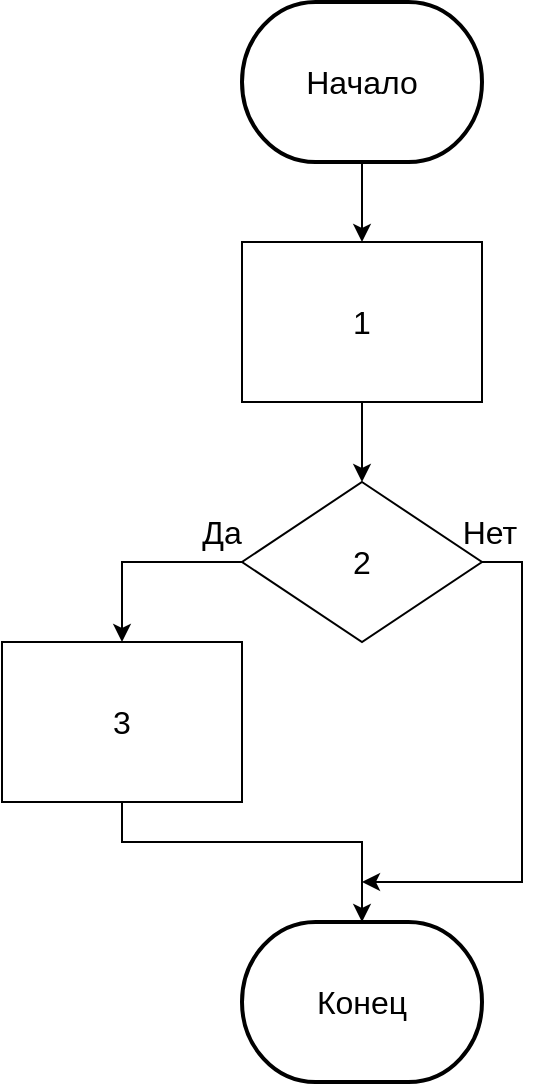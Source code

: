 <mxfile version="20.5.1" type="device"><diagram id="bapP7203xiMq4pGoNxuJ" name="Страница 1"><mxGraphModel dx="1038" dy="564" grid="1" gridSize="10" guides="1" tooltips="1" connect="1" arrows="1" fold="1" page="1" pageScale="1" pageWidth="827" pageHeight="1169" math="0" shadow="0"><root><mxCell id="0"/><mxCell id="1" parent="0"/><mxCell id="xWibM8Qsefz-QHoGnPLA-4" style="edgeStyle=orthogonalEdgeStyle;rounded=0;orthogonalLoop=1;jettySize=auto;html=1;entryX=0.5;entryY=0;entryDx=0;entryDy=0;fontSize=16;" edge="1" parent="1" source="xWibM8Qsefz-QHoGnPLA-1" target="xWibM8Qsefz-QHoGnPLA-2"><mxGeometry relative="1" as="geometry"/></mxCell><mxCell id="xWibM8Qsefz-QHoGnPLA-1" value="&lt;font style=&quot;font-size: 16px;&quot;&gt;Начало&lt;/font&gt;" style="strokeWidth=2;html=1;shape=mxgraph.flowchart.terminator;whiteSpace=wrap;" vertex="1" parent="1"><mxGeometry x="320" y="40" width="120" height="80" as="geometry"/></mxCell><mxCell id="xWibM8Qsefz-QHoGnPLA-5" style="edgeStyle=orthogonalEdgeStyle;rounded=0;orthogonalLoop=1;jettySize=auto;html=1;entryX=0.5;entryY=0;entryDx=0;entryDy=0;fontSize=16;" edge="1" parent="1" source="xWibM8Qsefz-QHoGnPLA-2" target="xWibM8Qsefz-QHoGnPLA-3"><mxGeometry relative="1" as="geometry"/></mxCell><mxCell id="xWibM8Qsefz-QHoGnPLA-2" value="1" style="rounded=0;whiteSpace=wrap;html=1;fontSize=16;" vertex="1" parent="1"><mxGeometry x="320" y="160" width="120" height="80" as="geometry"/></mxCell><mxCell id="xWibM8Qsefz-QHoGnPLA-7" style="edgeStyle=orthogonalEdgeStyle;rounded=0;orthogonalLoop=1;jettySize=auto;html=1;fontSize=16;" edge="1" parent="1" source="xWibM8Qsefz-QHoGnPLA-3" target="xWibM8Qsefz-QHoGnPLA-6"><mxGeometry relative="1" as="geometry"><Array as="points"><mxPoint x="260" y="320"/></Array></mxGeometry></mxCell><mxCell id="xWibM8Qsefz-QHoGnPLA-17" style="edgeStyle=orthogonalEdgeStyle;rounded=0;orthogonalLoop=1;jettySize=auto;html=1;fontSize=16;" edge="1" parent="1" source="xWibM8Qsefz-QHoGnPLA-3"><mxGeometry relative="1" as="geometry"><mxPoint x="380" y="480" as="targetPoint"/><Array as="points"><mxPoint x="460" y="320"/><mxPoint x="460" y="480"/></Array></mxGeometry></mxCell><mxCell id="xWibM8Qsefz-QHoGnPLA-3" value="2" style="rhombus;whiteSpace=wrap;html=1;fontSize=16;" vertex="1" parent="1"><mxGeometry x="320" y="280" width="120" height="80" as="geometry"/></mxCell><mxCell id="xWibM8Qsefz-QHoGnPLA-11" style="edgeStyle=orthogonalEdgeStyle;rounded=0;orthogonalLoop=1;jettySize=auto;html=1;fontSize=16;" edge="1" parent="1" source="xWibM8Qsefz-QHoGnPLA-6" target="xWibM8Qsefz-QHoGnPLA-10"><mxGeometry relative="1" as="geometry"><Array as="points"><mxPoint x="260" y="460"/><mxPoint x="380" y="460"/></Array></mxGeometry></mxCell><mxCell id="xWibM8Qsefz-QHoGnPLA-6" value="3" style="rounded=0;whiteSpace=wrap;html=1;fontSize=16;" vertex="1" parent="1"><mxGeometry x="200" y="360" width="120" height="80" as="geometry"/></mxCell><mxCell id="xWibM8Qsefz-QHoGnPLA-10" value="&lt;font style=&quot;font-size: 16px;&quot;&gt;Конец&lt;/font&gt;" style="strokeWidth=2;html=1;shape=mxgraph.flowchart.terminator;whiteSpace=wrap;" vertex="1" parent="1"><mxGeometry x="320" y="500" width="120" height="80" as="geometry"/></mxCell><mxCell id="xWibM8Qsefz-QHoGnPLA-18" value="Да" style="text;html=1;strokeColor=none;fillColor=none;align=center;verticalAlign=middle;whiteSpace=wrap;rounded=0;fontSize=16;" vertex="1" parent="1"><mxGeometry x="280" y="290" width="60" height="30" as="geometry"/></mxCell><mxCell id="xWibM8Qsefz-QHoGnPLA-19" value="&lt;div&gt;Нет&lt;/div&gt;" style="text;html=1;strokeColor=none;fillColor=none;align=center;verticalAlign=middle;whiteSpace=wrap;rounded=0;fontSize=16;" vertex="1" parent="1"><mxGeometry x="414" y="290" width="60" height="30" as="geometry"/></mxCell></root></mxGraphModel></diagram></mxfile>